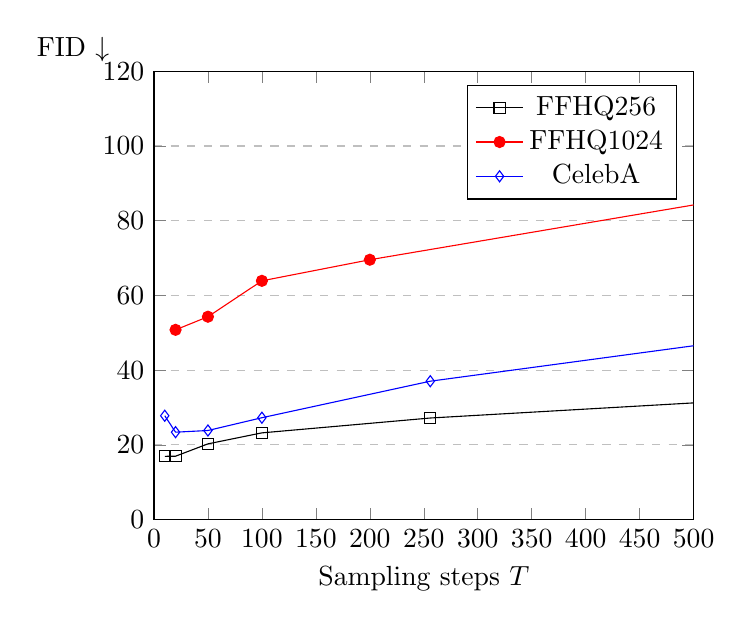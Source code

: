 \begin{tikzpicture}
\begin{axis}[
y label style={at={(axis description cs:-0.15,1.0)},rotate=-90,anchor=south},
title={},
xlabel={Sampling steps $T$},
ylabel={FID $\downarrow$},
xmin=0, xmax=500,
ymin=0, ymax=120,
xtick={0,50,100,150,200,250,300,350,400,450,500},
ytick={0,20,40,60,80,100,120},
legend pos=north east,
ymajorgrids=true,
grid style=dashed,
]\addplot[color=black, mark=square]
coordinates {(10.0, 16.933)(20.0, 16.968)(50.0, 20.269)(100.0, 23.214)(256.0, 27.189)(512.0, 31.436)};
\addlegendentry{FFHQ256}
\addplot[color=red, mark=*]
coordinates {(20.0, 50.792)(50.0, 54.303)(100.0, 63.907)(200.0, 69.553)(512.0, 84.806)(1024.0, 100.937)};
\addlegendentry{FFHQ1024}
\addplot[color=blue, mark=diamond]
coordinates {(10.0, 27.794)(20.0, 23.398)(50.0, 23.846)(100.0, 27.267)(256.0, 37.044)(512.0, 46.995)};
\addlegendentry{CelebA}
\end{axis}
\end{tikzpicture}
